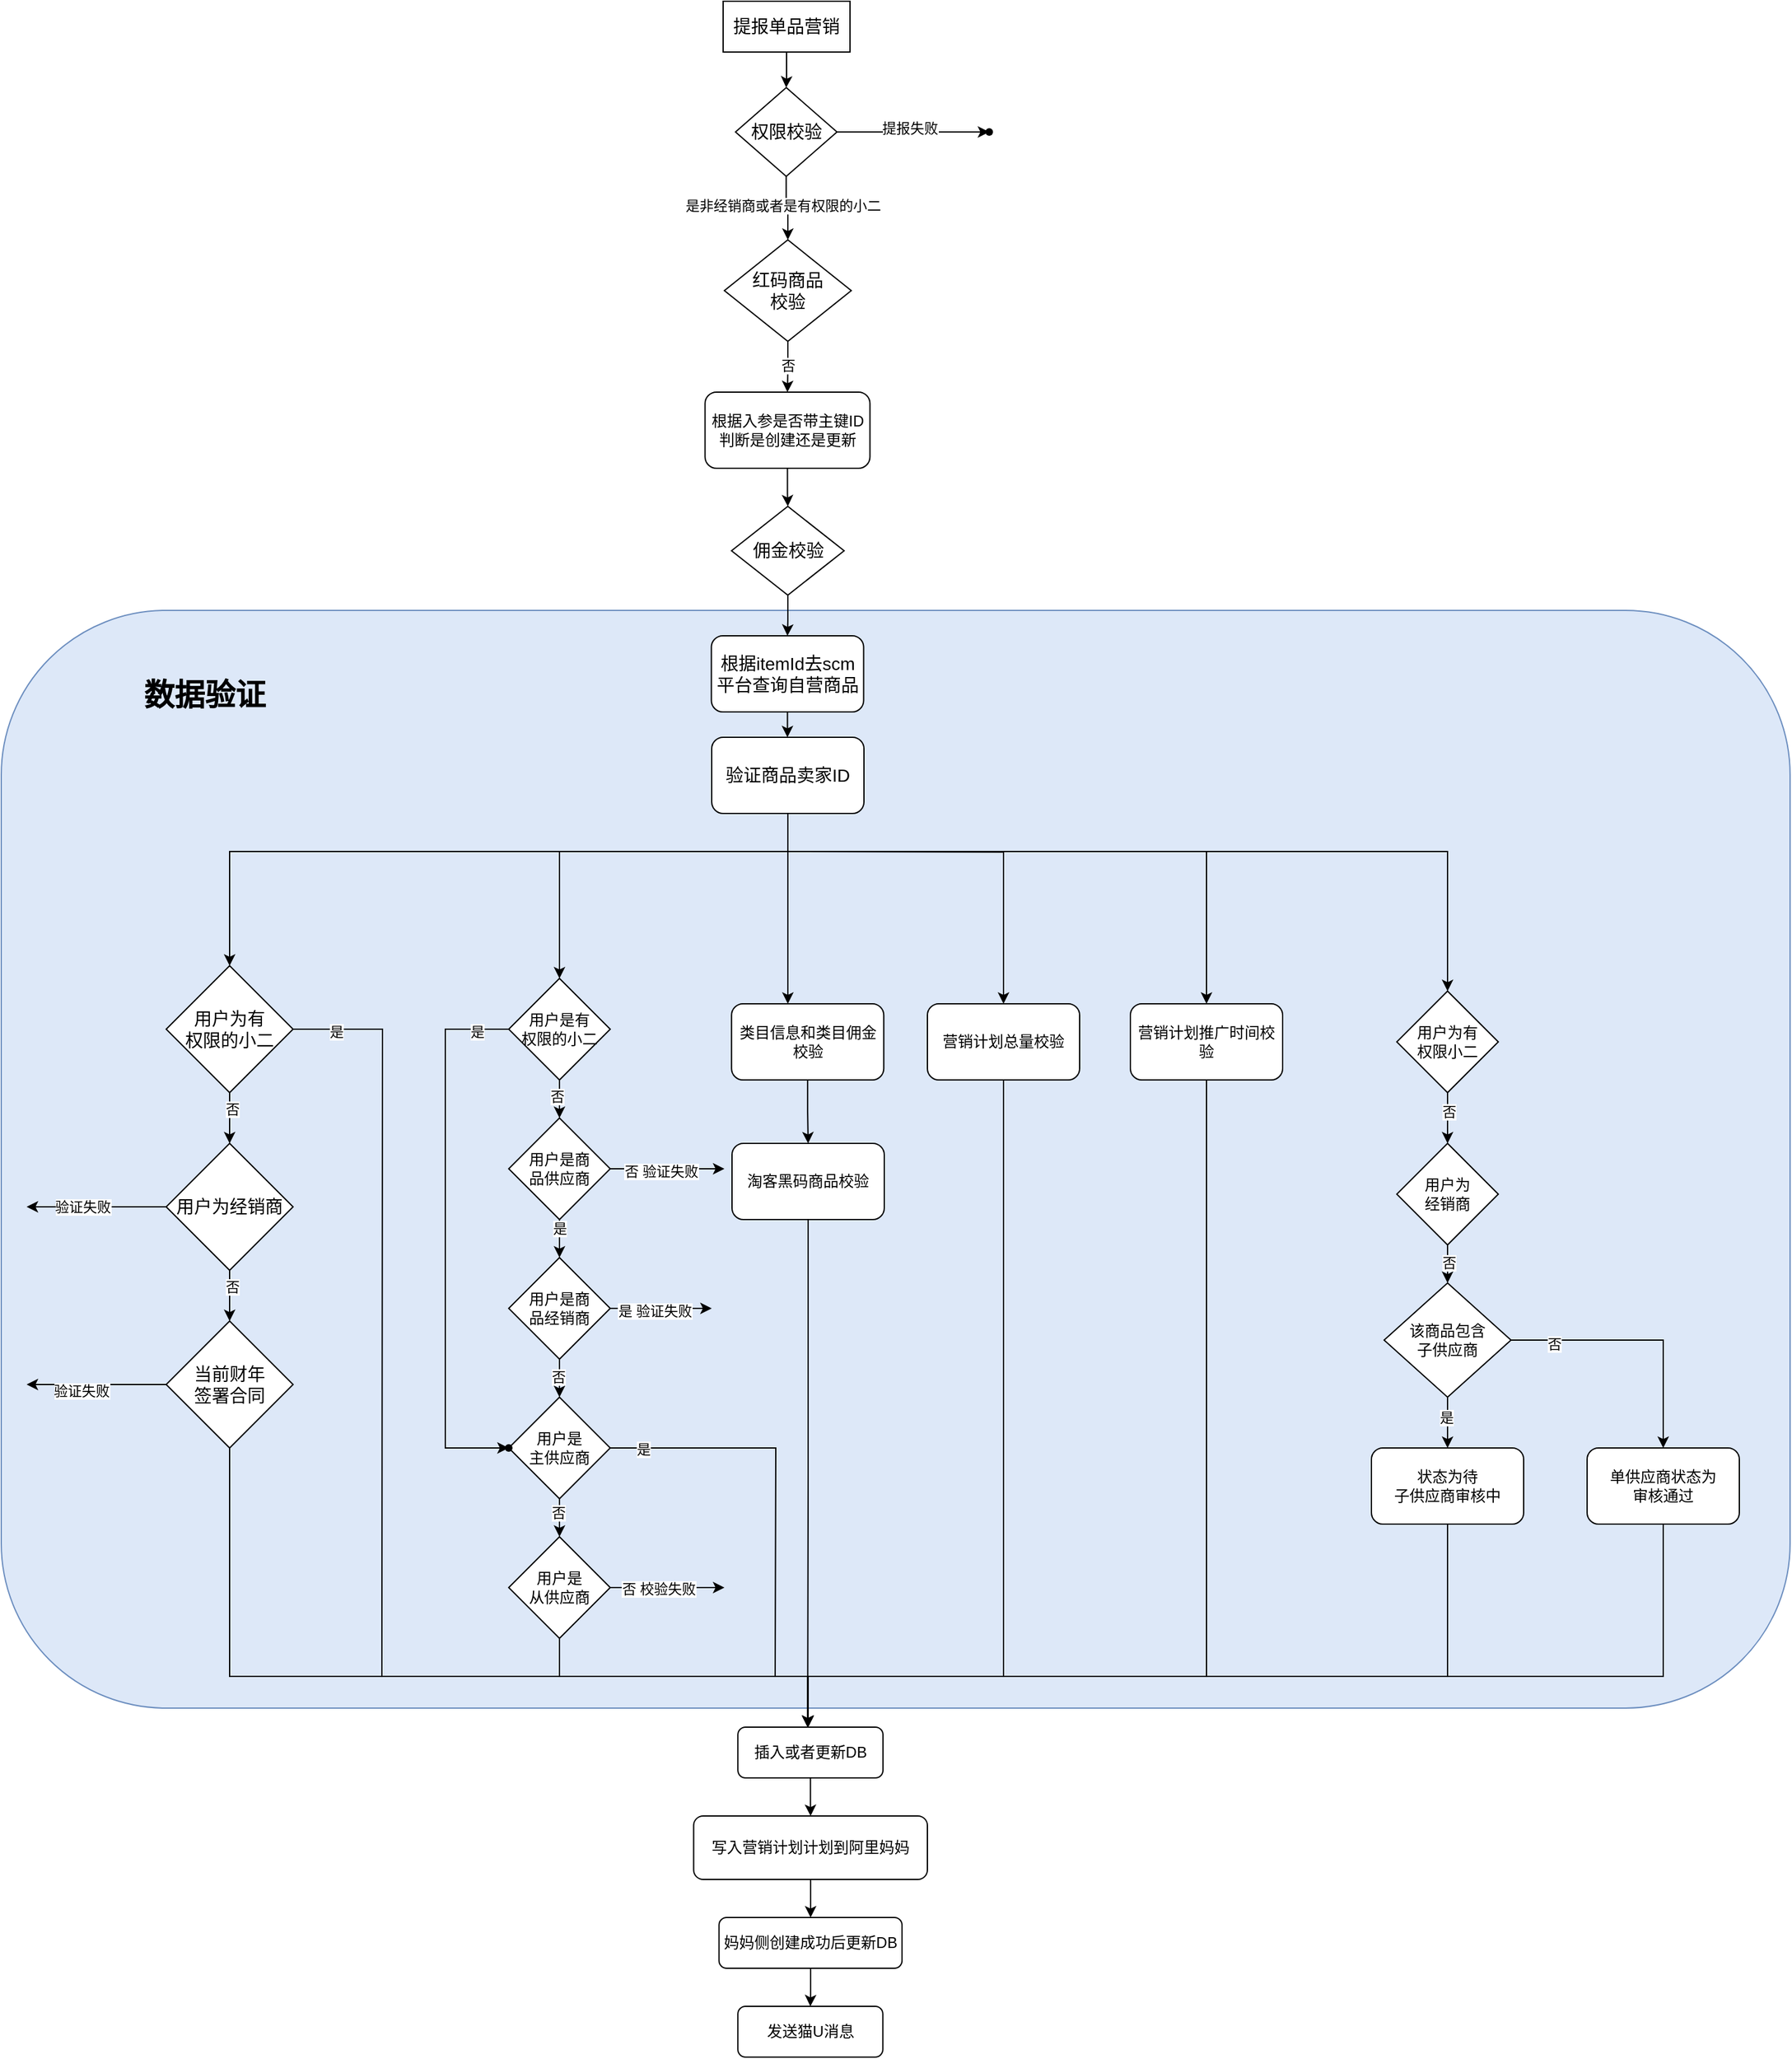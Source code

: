 <mxfile version="21.8.0" type="github">
  <diagram name="第 1 页" id="vyt3zkPWfdMzOAWHLXr0">
    <mxGraphModel dx="2074" dy="1120" grid="1" gridSize="10" guides="1" tooltips="1" connect="1" arrows="1" fold="1" page="1" pageScale="1" pageWidth="4681" pageHeight="3300" math="0" shadow="0">
      <root>
        <mxCell id="0" />
        <mxCell id="1" parent="0" />
        <mxCell id="nDfJRBq8Fqmn5yMmQ9gc-88" value="" style="rounded=1;whiteSpace=wrap;html=1;fillColor=#dde8f8;strokeColor=#6c8ebf;" vertex="1" parent="1">
          <mxGeometry x="400" y="590" width="1410" height="865" as="geometry" />
        </mxCell>
        <mxCell id="nDfJRBq8Fqmn5yMmQ9gc-7" value="" style="edgeStyle=orthogonalEdgeStyle;rounded=0;orthogonalLoop=1;jettySize=auto;html=1;" edge="1" parent="1" source="nDfJRBq8Fqmn5yMmQ9gc-1" target="nDfJRBq8Fqmn5yMmQ9gc-6">
          <mxGeometry relative="1" as="geometry" />
        </mxCell>
        <mxCell id="nDfJRBq8Fqmn5yMmQ9gc-8" value="是非经销商或者是有权限的小二" style="edgeLabel;html=1;align=center;verticalAlign=middle;resizable=0;points=[];" vertex="1" connectable="0" parent="nDfJRBq8Fqmn5yMmQ9gc-7">
          <mxGeometry x="-0.12" y="-3" relative="1" as="geometry">
            <mxPoint as="offset" />
          </mxGeometry>
        </mxCell>
        <mxCell id="nDfJRBq8Fqmn5yMmQ9gc-104" value="" style="edgeStyle=orthogonalEdgeStyle;rounded=0;orthogonalLoop=1;jettySize=auto;html=1;" edge="1" parent="1" source="nDfJRBq8Fqmn5yMmQ9gc-1" target="nDfJRBq8Fqmn5yMmQ9gc-103">
          <mxGeometry relative="1" as="geometry" />
        </mxCell>
        <mxCell id="nDfJRBq8Fqmn5yMmQ9gc-105" value="提报失败" style="edgeLabel;html=1;align=center;verticalAlign=middle;resizable=0;points=[];" vertex="1" connectable="0" parent="nDfJRBq8Fqmn5yMmQ9gc-104">
          <mxGeometry x="-0.051" y="3" relative="1" as="geometry">
            <mxPoint as="offset" />
          </mxGeometry>
        </mxCell>
        <mxCell id="nDfJRBq8Fqmn5yMmQ9gc-1" value="&lt;font style=&quot;font-size: 14px;&quot;&gt;权限校验&lt;/font&gt;" style="rhombus;whiteSpace=wrap;html=1;" vertex="1" parent="1">
          <mxGeometry x="978.74" y="178" width="80" height="70" as="geometry" />
        </mxCell>
        <mxCell id="nDfJRBq8Fqmn5yMmQ9gc-109" value="" style="edgeStyle=orthogonalEdgeStyle;rounded=0;orthogonalLoop=1;jettySize=auto;html=1;" edge="1" parent="1" source="nDfJRBq8Fqmn5yMmQ9gc-6" target="nDfJRBq8Fqmn5yMmQ9gc-108">
          <mxGeometry relative="1" as="geometry" />
        </mxCell>
        <mxCell id="nDfJRBq8Fqmn5yMmQ9gc-110" value="否" style="edgeLabel;html=1;align=center;verticalAlign=middle;resizable=0;points=[];" vertex="1" connectable="0" parent="nDfJRBq8Fqmn5yMmQ9gc-109">
          <mxGeometry x="-0.071" relative="1" as="geometry">
            <mxPoint as="offset" />
          </mxGeometry>
        </mxCell>
        <mxCell id="nDfJRBq8Fqmn5yMmQ9gc-6" value="&lt;font style=&quot;font-size: 14px;&quot;&gt;红码商品&lt;br&gt;校验&lt;/font&gt;" style="rhombus;whiteSpace=wrap;html=1;" vertex="1" parent="1">
          <mxGeometry x="969.99" y="298" width="100" height="80" as="geometry" />
        </mxCell>
        <mxCell id="nDfJRBq8Fqmn5yMmQ9gc-112" value="" style="edgeStyle=orthogonalEdgeStyle;rounded=0;orthogonalLoop=1;jettySize=auto;html=1;" edge="1" parent="1" source="nDfJRBq8Fqmn5yMmQ9gc-11" target="nDfJRBq8Fqmn5yMmQ9gc-12">
          <mxGeometry relative="1" as="geometry" />
        </mxCell>
        <mxCell id="nDfJRBq8Fqmn5yMmQ9gc-11" value="&lt;font style=&quot;&quot;&gt;&lt;font style=&quot;font-size: 14px;&quot;&gt;佣金校验&lt;/font&gt;&lt;br&gt;&lt;/font&gt;" style="rhombus;whiteSpace=wrap;html=1;" vertex="1" parent="1">
          <mxGeometry x="975.61" y="508" width="88.75" height="70" as="geometry" />
        </mxCell>
        <mxCell id="nDfJRBq8Fqmn5yMmQ9gc-113" value="" style="edgeStyle=orthogonalEdgeStyle;rounded=0;orthogonalLoop=1;jettySize=auto;html=1;" edge="1" parent="1" source="nDfJRBq8Fqmn5yMmQ9gc-12" target="nDfJRBq8Fqmn5yMmQ9gc-13">
          <mxGeometry relative="1" as="geometry" />
        </mxCell>
        <mxCell id="nDfJRBq8Fqmn5yMmQ9gc-12" value="&lt;font style=&quot;font-size: 14px;&quot;&gt;根据itemId去scm平台查询自营商品&lt;/font&gt;" style="rounded=1;whiteSpace=wrap;html=1;" vertex="1" parent="1">
          <mxGeometry x="959.74" y="610" width="120" height="60" as="geometry" />
        </mxCell>
        <mxCell id="nDfJRBq8Fqmn5yMmQ9gc-119" value="" style="edgeStyle=orthogonalEdgeStyle;rounded=0;orthogonalLoop=1;jettySize=auto;html=1;entryX=0.5;entryY=0;entryDx=0;entryDy=0;" edge="1" parent="1" source="nDfJRBq8Fqmn5yMmQ9gc-13" target="nDfJRBq8Fqmn5yMmQ9gc-17">
          <mxGeometry relative="1" as="geometry">
            <mxPoint x="1020" y="900" as="targetPoint" />
            <Array as="points">
              <mxPoint x="1020" y="780" />
              <mxPoint x="580" y="780" />
            </Array>
          </mxGeometry>
        </mxCell>
        <mxCell id="nDfJRBq8Fqmn5yMmQ9gc-121" value="" style="edgeStyle=orthogonalEdgeStyle;rounded=0;orthogonalLoop=1;jettySize=auto;html=1;" edge="1" parent="1" source="nDfJRBq8Fqmn5yMmQ9gc-13">
          <mxGeometry relative="1" as="geometry">
            <mxPoint x="840" y="880" as="targetPoint" />
            <Array as="points">
              <mxPoint x="1020" y="780" />
              <mxPoint x="840" y="780" />
            </Array>
          </mxGeometry>
        </mxCell>
        <mxCell id="nDfJRBq8Fqmn5yMmQ9gc-123" value="" style="edgeStyle=orthogonalEdgeStyle;rounded=0;orthogonalLoop=1;jettySize=auto;html=1;entryX=0.5;entryY=0;entryDx=0;entryDy=0;" edge="1" parent="1" target="nDfJRBq8Fqmn5yMmQ9gc-85">
          <mxGeometry relative="1" as="geometry">
            <mxPoint x="1020" y="780" as="sourcePoint" />
            <mxPoint x="1020" y="900" as="targetPoint" />
          </mxGeometry>
        </mxCell>
        <mxCell id="nDfJRBq8Fqmn5yMmQ9gc-125" value="" style="edgeStyle=orthogonalEdgeStyle;rounded=0;orthogonalLoop=1;jettySize=auto;html=1;entryX=0.5;entryY=0;entryDx=0;entryDy=0;" edge="1" parent="1" source="nDfJRBq8Fqmn5yMmQ9gc-13" target="nDfJRBq8Fqmn5yMmQ9gc-89">
          <mxGeometry relative="1" as="geometry">
            <mxPoint x="1020" y="900" as="targetPoint" />
            <Array as="points">
              <mxPoint x="1020" y="780" />
              <mxPoint x="1540" y="780" />
            </Array>
          </mxGeometry>
        </mxCell>
        <mxCell id="nDfJRBq8Fqmn5yMmQ9gc-129" value="" style="edgeStyle=orthogonalEdgeStyle;rounded=0;orthogonalLoop=1;jettySize=auto;html=1;" edge="1" parent="1" source="nDfJRBq8Fqmn5yMmQ9gc-13">
          <mxGeometry relative="1" as="geometry">
            <mxPoint x="1020" y="900" as="targetPoint" />
          </mxGeometry>
        </mxCell>
        <mxCell id="nDfJRBq8Fqmn5yMmQ9gc-131" value="" style="edgeStyle=orthogonalEdgeStyle;rounded=0;orthogonalLoop=1;jettySize=auto;html=1;" edge="1" parent="1" source="nDfJRBq8Fqmn5yMmQ9gc-13">
          <mxGeometry relative="1" as="geometry">
            <mxPoint x="1350" y="900" as="targetPoint" />
            <Array as="points">
              <mxPoint x="1020" y="780" />
              <mxPoint x="1350" y="780" />
            </Array>
          </mxGeometry>
        </mxCell>
        <mxCell id="nDfJRBq8Fqmn5yMmQ9gc-13" value="&lt;font style=&quot;font-size: 14px;&quot;&gt;验证商品卖家ID&lt;/font&gt;" style="rounded=1;whiteSpace=wrap;html=1;" vertex="1" parent="1">
          <mxGeometry x="960" y="690" width="120" height="60" as="geometry" />
        </mxCell>
        <mxCell id="nDfJRBq8Fqmn5yMmQ9gc-20" value="" style="edgeStyle=orthogonalEdgeStyle;rounded=0;orthogonalLoop=1;jettySize=auto;html=1;" edge="1" parent="1" source="nDfJRBq8Fqmn5yMmQ9gc-17" target="nDfJRBq8Fqmn5yMmQ9gc-18">
          <mxGeometry relative="1" as="geometry" />
        </mxCell>
        <mxCell id="nDfJRBq8Fqmn5yMmQ9gc-22" value="否" style="edgeLabel;html=1;align=center;verticalAlign=middle;resizable=0;points=[];" vertex="1" connectable="0" parent="nDfJRBq8Fqmn5yMmQ9gc-20">
          <mxGeometry x="-0.383" y="2" relative="1" as="geometry">
            <mxPoint as="offset" />
          </mxGeometry>
        </mxCell>
        <mxCell id="nDfJRBq8Fqmn5yMmQ9gc-40" value="" style="edgeStyle=orthogonalEdgeStyle;rounded=0;orthogonalLoop=1;jettySize=auto;html=1;endArrow=none;endFill=0;" edge="1" parent="1" source="nDfJRBq8Fqmn5yMmQ9gc-17">
          <mxGeometry relative="1" as="geometry">
            <mxPoint x="700" y="1430" as="targetPoint" />
          </mxGeometry>
        </mxCell>
        <mxCell id="nDfJRBq8Fqmn5yMmQ9gc-41" value="是" style="edgeLabel;html=1;align=center;verticalAlign=middle;resizable=0;points=[];" vertex="1" connectable="0" parent="nDfJRBq8Fqmn5yMmQ9gc-40">
          <mxGeometry x="-0.885" y="-2" relative="1" as="geometry">
            <mxPoint as="offset" />
          </mxGeometry>
        </mxCell>
        <mxCell id="nDfJRBq8Fqmn5yMmQ9gc-17" value="&lt;font style=&quot;font-size: 14px;&quot;&gt;用户为有&lt;br&gt;权限的小二&lt;/font&gt;" style="rhombus;whiteSpace=wrap;html=1;" vertex="1" parent="1">
          <mxGeometry x="530" y="870" width="100" height="100" as="geometry" />
        </mxCell>
        <mxCell id="nDfJRBq8Fqmn5yMmQ9gc-21" value="" style="edgeStyle=orthogonalEdgeStyle;rounded=0;orthogonalLoop=1;jettySize=auto;html=1;" edge="1" parent="1" source="nDfJRBq8Fqmn5yMmQ9gc-18" target="nDfJRBq8Fqmn5yMmQ9gc-19">
          <mxGeometry relative="1" as="geometry" />
        </mxCell>
        <mxCell id="nDfJRBq8Fqmn5yMmQ9gc-24" value="否" style="edgeLabel;html=1;align=center;verticalAlign=middle;resizable=0;points=[];" vertex="1" connectable="0" parent="nDfJRBq8Fqmn5yMmQ9gc-21">
          <mxGeometry x="-0.383" y="2" relative="1" as="geometry">
            <mxPoint as="offset" />
          </mxGeometry>
        </mxCell>
        <mxCell id="nDfJRBq8Fqmn5yMmQ9gc-45" value="" style="edgeStyle=orthogonalEdgeStyle;rounded=0;orthogonalLoop=1;jettySize=auto;html=1;" edge="1" parent="1" source="nDfJRBq8Fqmn5yMmQ9gc-18">
          <mxGeometry relative="1" as="geometry">
            <mxPoint x="420" y="1060" as="targetPoint" />
          </mxGeometry>
        </mxCell>
        <mxCell id="nDfJRBq8Fqmn5yMmQ9gc-46" value="验证失败" style="edgeLabel;html=1;align=center;verticalAlign=middle;resizable=0;points=[];" vertex="1" connectable="0" parent="nDfJRBq8Fqmn5yMmQ9gc-45">
          <mxGeometry x="0.213" y="-1" relative="1" as="geometry">
            <mxPoint as="offset" />
          </mxGeometry>
        </mxCell>
        <mxCell id="nDfJRBq8Fqmn5yMmQ9gc-18" value="&lt;font style=&quot;font-size: 14px;&quot;&gt;用户为经销商&lt;/font&gt;" style="rhombus;whiteSpace=wrap;html=1;" vertex="1" parent="1">
          <mxGeometry x="530" y="1010" width="100" height="100" as="geometry" />
        </mxCell>
        <mxCell id="nDfJRBq8Fqmn5yMmQ9gc-49" value="" style="edgeStyle=orthogonalEdgeStyle;rounded=0;orthogonalLoop=1;jettySize=auto;html=1;" edge="1" parent="1" source="nDfJRBq8Fqmn5yMmQ9gc-19">
          <mxGeometry relative="1" as="geometry">
            <mxPoint x="420" y="1200" as="targetPoint" />
          </mxGeometry>
        </mxCell>
        <mxCell id="nDfJRBq8Fqmn5yMmQ9gc-50" value="验证失败" style="edgeLabel;html=1;align=center;verticalAlign=middle;resizable=0;points=[];" vertex="1" connectable="0" parent="nDfJRBq8Fqmn5yMmQ9gc-49">
          <mxGeometry x="0.23" y="4" relative="1" as="geometry">
            <mxPoint as="offset" />
          </mxGeometry>
        </mxCell>
        <mxCell id="nDfJRBq8Fqmn5yMmQ9gc-139" value="" style="edgeStyle=orthogonalEdgeStyle;rounded=0;orthogonalLoop=1;jettySize=auto;html=1;" edge="1" parent="1" source="nDfJRBq8Fqmn5yMmQ9gc-19">
          <mxGeometry relative="1" as="geometry">
            <mxPoint x="1036" y="1470" as="targetPoint" />
            <Array as="points">
              <mxPoint x="580" y="1430" />
              <mxPoint x="1036" y="1430" />
            </Array>
          </mxGeometry>
        </mxCell>
        <mxCell id="nDfJRBq8Fqmn5yMmQ9gc-19" value="&lt;font style=&quot;font-size: 14px;&quot;&gt;当前财年&lt;br&gt;签署合同&lt;/font&gt;" style="rhombus;whiteSpace=wrap;html=1;" vertex="1" parent="1">
          <mxGeometry x="530" y="1150" width="100" height="100" as="geometry" />
        </mxCell>
        <mxCell id="nDfJRBq8Fqmn5yMmQ9gc-165" value="" style="edgeStyle=orthogonalEdgeStyle;rounded=0;orthogonalLoop=1;jettySize=auto;html=1;" edge="1" parent="1" source="nDfJRBq8Fqmn5yMmQ9gc-25" target="nDfJRBq8Fqmn5yMmQ9gc-160">
          <mxGeometry relative="1" as="geometry" />
        </mxCell>
        <mxCell id="nDfJRBq8Fqmn5yMmQ9gc-25" value="插入或者更新DB" style="rounded=1;whiteSpace=wrap;html=1;" vertex="1" parent="1">
          <mxGeometry x="980.62" y="1470" width="114.38" height="40" as="geometry" />
        </mxCell>
        <mxCell id="nDfJRBq8Fqmn5yMmQ9gc-59" value="" style="edgeStyle=orthogonalEdgeStyle;rounded=0;orthogonalLoop=1;jettySize=auto;html=1;" edge="1" parent="1" source="nDfJRBq8Fqmn5yMmQ9gc-51" target="nDfJRBq8Fqmn5yMmQ9gc-58">
          <mxGeometry relative="1" as="geometry" />
        </mxCell>
        <mxCell id="nDfJRBq8Fqmn5yMmQ9gc-60" value="否" style="edgeLabel;html=1;align=center;verticalAlign=middle;resizable=0;points=[];" vertex="1" connectable="0" parent="nDfJRBq8Fqmn5yMmQ9gc-59">
          <mxGeometry x="0.307" y="-2" relative="1" as="geometry">
            <mxPoint as="offset" />
          </mxGeometry>
        </mxCell>
        <mxCell id="nDfJRBq8Fqmn5yMmQ9gc-75" value="" style="edgeStyle=orthogonalEdgeStyle;rounded=0;orthogonalLoop=1;jettySize=auto;html=1;" edge="1" parent="1" source="nDfJRBq8Fqmn5yMmQ9gc-51" target="nDfJRBq8Fqmn5yMmQ9gc-74">
          <mxGeometry relative="1" as="geometry">
            <Array as="points">
              <mxPoint x="750" y="920" />
              <mxPoint x="750" y="1250" />
            </Array>
          </mxGeometry>
        </mxCell>
        <mxCell id="nDfJRBq8Fqmn5yMmQ9gc-76" value="是" style="edgeLabel;html=1;align=center;verticalAlign=middle;resizable=0;points=[];" vertex="1" connectable="0" parent="nDfJRBq8Fqmn5yMmQ9gc-75">
          <mxGeometry x="-0.884" y="2" relative="1" as="geometry">
            <mxPoint as="offset" />
          </mxGeometry>
        </mxCell>
        <mxCell id="nDfJRBq8Fqmn5yMmQ9gc-51" value="用户是有&lt;br&gt;权限的小二" style="rhombus;whiteSpace=wrap;html=1;" vertex="1" parent="1">
          <mxGeometry x="800" y="880" width="80" height="80" as="geometry" />
        </mxCell>
        <mxCell id="nDfJRBq8Fqmn5yMmQ9gc-56" value="" style="edgeStyle=orthogonalEdgeStyle;rounded=0;orthogonalLoop=1;jettySize=auto;html=1;endArrow=none;endFill=0;" edge="1" parent="1" source="nDfJRBq8Fqmn5yMmQ9gc-52">
          <mxGeometry relative="1" as="geometry">
            <mxPoint x="1010" y="1430" as="targetPoint" />
          </mxGeometry>
        </mxCell>
        <mxCell id="nDfJRBq8Fqmn5yMmQ9gc-57" value="是" style="edgeLabel;html=1;align=center;verticalAlign=middle;resizable=0;points=[];" vertex="1" connectable="0" parent="nDfJRBq8Fqmn5yMmQ9gc-56">
          <mxGeometry x="-0.831" y="-1" relative="1" as="geometry">
            <mxPoint as="offset" />
          </mxGeometry>
        </mxCell>
        <mxCell id="nDfJRBq8Fqmn5yMmQ9gc-81" value="" style="edgeStyle=orthogonalEdgeStyle;rounded=0;orthogonalLoop=1;jettySize=auto;html=1;" edge="1" parent="1" source="nDfJRBq8Fqmn5yMmQ9gc-52" target="nDfJRBq8Fqmn5yMmQ9gc-77">
          <mxGeometry relative="1" as="geometry" />
        </mxCell>
        <mxCell id="nDfJRBq8Fqmn5yMmQ9gc-82" value="否" style="edgeLabel;html=1;align=center;verticalAlign=middle;resizable=0;points=[];" vertex="1" connectable="0" parent="nDfJRBq8Fqmn5yMmQ9gc-81">
          <mxGeometry x="0.24" y="-1" relative="1" as="geometry">
            <mxPoint as="offset" />
          </mxGeometry>
        </mxCell>
        <mxCell id="nDfJRBq8Fqmn5yMmQ9gc-52" value="用户是&lt;br&gt;主供应商" style="rhombus;whiteSpace=wrap;html=1;" vertex="1" parent="1">
          <mxGeometry x="800" y="1210" width="80" height="80" as="geometry" />
        </mxCell>
        <mxCell id="nDfJRBq8Fqmn5yMmQ9gc-63" value="" style="edgeStyle=orthogonalEdgeStyle;rounded=0;orthogonalLoop=1;jettySize=auto;html=1;" edge="1" parent="1" source="nDfJRBq8Fqmn5yMmQ9gc-58" target="nDfJRBq8Fqmn5yMmQ9gc-61">
          <mxGeometry relative="1" as="geometry" />
        </mxCell>
        <mxCell id="nDfJRBq8Fqmn5yMmQ9gc-64" value="是" style="edgeLabel;html=1;align=center;verticalAlign=middle;resizable=0;points=[];" vertex="1" connectable="0" parent="nDfJRBq8Fqmn5yMmQ9gc-63">
          <mxGeometry x="-0.733" relative="1" as="geometry">
            <mxPoint as="offset" />
          </mxGeometry>
        </mxCell>
        <mxCell id="nDfJRBq8Fqmn5yMmQ9gc-72" value="" style="edgeStyle=orthogonalEdgeStyle;rounded=0;orthogonalLoop=1;jettySize=auto;html=1;" edge="1" parent="1" source="nDfJRBq8Fqmn5yMmQ9gc-58">
          <mxGeometry relative="1" as="geometry">
            <mxPoint x="970" y="1030" as="targetPoint" />
          </mxGeometry>
        </mxCell>
        <mxCell id="nDfJRBq8Fqmn5yMmQ9gc-73" value="否 验证失败" style="edgeLabel;html=1;align=center;verticalAlign=middle;resizable=0;points=[];" vertex="1" connectable="0" parent="nDfJRBq8Fqmn5yMmQ9gc-72">
          <mxGeometry x="-0.037" y="-2" relative="1" as="geometry">
            <mxPoint x="-4" as="offset" />
          </mxGeometry>
        </mxCell>
        <mxCell id="nDfJRBq8Fqmn5yMmQ9gc-58" value="用户是商&lt;br&gt;品供应商" style="rhombus;whiteSpace=wrap;html=1;" vertex="1" parent="1">
          <mxGeometry x="800" y="990" width="80" height="80" as="geometry" />
        </mxCell>
        <mxCell id="nDfJRBq8Fqmn5yMmQ9gc-65" value="" style="edgeStyle=orthogonalEdgeStyle;rounded=0;orthogonalLoop=1;jettySize=auto;html=1;" edge="1" parent="1" source="nDfJRBq8Fqmn5yMmQ9gc-61" target="nDfJRBq8Fqmn5yMmQ9gc-52">
          <mxGeometry relative="1" as="geometry" />
        </mxCell>
        <mxCell id="nDfJRBq8Fqmn5yMmQ9gc-66" value="否" style="edgeLabel;html=1;align=center;verticalAlign=middle;resizable=0;points=[];" vertex="1" connectable="0" parent="nDfJRBq8Fqmn5yMmQ9gc-65">
          <mxGeometry x="0.347" y="-1" relative="1" as="geometry">
            <mxPoint as="offset" />
          </mxGeometry>
        </mxCell>
        <mxCell id="nDfJRBq8Fqmn5yMmQ9gc-68" value="" style="edgeStyle=orthogonalEdgeStyle;rounded=0;orthogonalLoop=1;jettySize=auto;html=1;" edge="1" parent="1" source="nDfJRBq8Fqmn5yMmQ9gc-61">
          <mxGeometry relative="1" as="geometry">
            <mxPoint x="960" y="1140" as="targetPoint" />
          </mxGeometry>
        </mxCell>
        <mxCell id="nDfJRBq8Fqmn5yMmQ9gc-70" value="是 验证失败" style="edgeLabel;html=1;align=center;verticalAlign=middle;resizable=0;points=[];" vertex="1" connectable="0" parent="nDfJRBq8Fqmn5yMmQ9gc-68">
          <mxGeometry x="-0.329" y="-2" relative="1" as="geometry">
            <mxPoint x="8" as="offset" />
          </mxGeometry>
        </mxCell>
        <mxCell id="nDfJRBq8Fqmn5yMmQ9gc-61" value="用户是商&lt;br&gt;品经销商" style="rhombus;whiteSpace=wrap;html=1;" vertex="1" parent="1">
          <mxGeometry x="800" y="1100" width="80" height="80" as="geometry" />
        </mxCell>
        <mxCell id="nDfJRBq8Fqmn5yMmQ9gc-74" value="" style="shape=waypoint;sketch=0;size=6;pointerEvents=1;points=[];fillColor=default;resizable=0;rotatable=0;perimeter=centerPerimeter;snapToPoint=1;" vertex="1" parent="1">
          <mxGeometry x="790" y="1240" width="20" height="20" as="geometry" />
        </mxCell>
        <mxCell id="nDfJRBq8Fqmn5yMmQ9gc-79" value="" style="edgeStyle=orthogonalEdgeStyle;rounded=0;orthogonalLoop=1;jettySize=auto;html=1;" edge="1" parent="1" source="nDfJRBq8Fqmn5yMmQ9gc-77">
          <mxGeometry relative="1" as="geometry">
            <mxPoint x="970" y="1360" as="targetPoint" />
          </mxGeometry>
        </mxCell>
        <mxCell id="nDfJRBq8Fqmn5yMmQ9gc-80" value="否 校验失败" style="edgeLabel;html=1;align=center;verticalAlign=middle;resizable=0;points=[];" vertex="1" connectable="0" parent="nDfJRBq8Fqmn5yMmQ9gc-79">
          <mxGeometry x="-0.325" y="-1" relative="1" as="geometry">
            <mxPoint x="7" as="offset" />
          </mxGeometry>
        </mxCell>
        <mxCell id="nDfJRBq8Fqmn5yMmQ9gc-136" value="" style="edgeStyle=orthogonalEdgeStyle;rounded=0;orthogonalLoop=1;jettySize=auto;html=1;" edge="1" parent="1" source="nDfJRBq8Fqmn5yMmQ9gc-77">
          <mxGeometry relative="1" as="geometry">
            <mxPoint x="1035.62" y="1470" as="targetPoint" />
            <Array as="points">
              <mxPoint x="840" y="1430" />
              <mxPoint x="1036" y="1430" />
            </Array>
          </mxGeometry>
        </mxCell>
        <mxCell id="nDfJRBq8Fqmn5yMmQ9gc-77" value="用户是&lt;br&gt;从供应商" style="rhombus;whiteSpace=wrap;html=1;" vertex="1" parent="1">
          <mxGeometry x="800" y="1320" width="80" height="80" as="geometry" />
        </mxCell>
        <mxCell id="nDfJRBq8Fqmn5yMmQ9gc-132" value="" style="edgeStyle=orthogonalEdgeStyle;rounded=0;orthogonalLoop=1;jettySize=auto;html=1;" edge="1" parent="1" source="nDfJRBq8Fqmn5yMmQ9gc-83" target="nDfJRBq8Fqmn5yMmQ9gc-84">
          <mxGeometry relative="1" as="geometry" />
        </mxCell>
        <mxCell id="nDfJRBq8Fqmn5yMmQ9gc-83" value="类目信息和类目佣金校验" style="rounded=1;whiteSpace=wrap;html=1;" vertex="1" parent="1">
          <mxGeometry x="975.62" y="900" width="120" height="60" as="geometry" />
        </mxCell>
        <mxCell id="nDfJRBq8Fqmn5yMmQ9gc-134" value="" style="edgeStyle=orthogonalEdgeStyle;rounded=0;orthogonalLoop=1;jettySize=auto;html=1;" edge="1" parent="1">
          <mxGeometry relative="1" as="geometry">
            <mxPoint x="1036" y="1470" as="sourcePoint" />
            <mxPoint x="1035.62" y="1470" as="targetPoint" />
          </mxGeometry>
        </mxCell>
        <mxCell id="nDfJRBq8Fqmn5yMmQ9gc-84" value="淘客黑码商品校验" style="rounded=1;whiteSpace=wrap;html=1;" vertex="1" parent="1">
          <mxGeometry x="976" y="1010" width="120" height="60" as="geometry" />
        </mxCell>
        <mxCell id="nDfJRBq8Fqmn5yMmQ9gc-142" value="" style="edgeStyle=orthogonalEdgeStyle;rounded=0;orthogonalLoop=1;jettySize=auto;html=1;" edge="1" parent="1" source="nDfJRBq8Fqmn5yMmQ9gc-85">
          <mxGeometry relative="1" as="geometry">
            <mxPoint x="1036" y="1470" as="targetPoint" />
            <Array as="points">
              <mxPoint x="1190" y="1430" />
              <mxPoint x="1036" y="1430" />
            </Array>
          </mxGeometry>
        </mxCell>
        <mxCell id="nDfJRBq8Fqmn5yMmQ9gc-85" value="营销计划总量校验" style="rounded=1;whiteSpace=wrap;html=1;" vertex="1" parent="1">
          <mxGeometry x="1130" y="900" width="120" height="60" as="geometry" />
        </mxCell>
        <mxCell id="nDfJRBq8Fqmn5yMmQ9gc-150" value="" style="edgeStyle=orthogonalEdgeStyle;rounded=0;orthogonalLoop=1;jettySize=auto;html=1;" edge="1" parent="1" source="nDfJRBq8Fqmn5yMmQ9gc-86">
          <mxGeometry relative="1" as="geometry">
            <mxPoint x="1035.62" y="1470" as="targetPoint" />
            <Array as="points">
              <mxPoint x="1350" y="1430" />
              <mxPoint x="1036" y="1430" />
            </Array>
          </mxGeometry>
        </mxCell>
        <mxCell id="nDfJRBq8Fqmn5yMmQ9gc-86" value="营销计划推广时间校验" style="rounded=1;whiteSpace=wrap;html=1;" vertex="1" parent="1">
          <mxGeometry x="1290" y="900" width="120" height="60" as="geometry" />
        </mxCell>
        <mxCell id="nDfJRBq8Fqmn5yMmQ9gc-93" value="" style="edgeStyle=orthogonalEdgeStyle;rounded=0;orthogonalLoop=1;jettySize=auto;html=1;" edge="1" parent="1" source="nDfJRBq8Fqmn5yMmQ9gc-89" target="nDfJRBq8Fqmn5yMmQ9gc-90">
          <mxGeometry relative="1" as="geometry" />
        </mxCell>
        <mxCell id="nDfJRBq8Fqmn5yMmQ9gc-94" value="否" style="edgeLabel;html=1;align=center;verticalAlign=middle;resizable=0;points=[];" vertex="1" connectable="0" parent="nDfJRBq8Fqmn5yMmQ9gc-93">
          <mxGeometry x="-0.25" y="1" relative="1" as="geometry">
            <mxPoint as="offset" />
          </mxGeometry>
        </mxCell>
        <mxCell id="nDfJRBq8Fqmn5yMmQ9gc-89" value="用户为有&lt;br&gt;权限小二" style="rhombus;whiteSpace=wrap;html=1;" vertex="1" parent="1">
          <mxGeometry x="1500" y="890" width="80" height="80" as="geometry" />
        </mxCell>
        <mxCell id="nDfJRBq8Fqmn5yMmQ9gc-95" value="" style="edgeStyle=orthogonalEdgeStyle;rounded=0;orthogonalLoop=1;jettySize=auto;html=1;" edge="1" parent="1" source="nDfJRBq8Fqmn5yMmQ9gc-90" target="nDfJRBq8Fqmn5yMmQ9gc-92">
          <mxGeometry relative="1" as="geometry" />
        </mxCell>
        <mxCell id="nDfJRBq8Fqmn5yMmQ9gc-96" value="否" style="edgeLabel;html=1;align=center;verticalAlign=middle;resizable=0;points=[];" vertex="1" connectable="0" parent="nDfJRBq8Fqmn5yMmQ9gc-95">
          <mxGeometry x="0.36" y="1" relative="1" as="geometry">
            <mxPoint as="offset" />
          </mxGeometry>
        </mxCell>
        <mxCell id="nDfJRBq8Fqmn5yMmQ9gc-90" value="用户为&lt;br&gt;经销商" style="rhombus;whiteSpace=wrap;html=1;" vertex="1" parent="1">
          <mxGeometry x="1500" y="1010" width="80" height="80" as="geometry" />
        </mxCell>
        <mxCell id="nDfJRBq8Fqmn5yMmQ9gc-98" value="" style="edgeStyle=orthogonalEdgeStyle;rounded=0;orthogonalLoop=1;jettySize=auto;html=1;" edge="1" parent="1" source="nDfJRBq8Fqmn5yMmQ9gc-92" target="nDfJRBq8Fqmn5yMmQ9gc-97">
          <mxGeometry relative="1" as="geometry" />
        </mxCell>
        <mxCell id="nDfJRBq8Fqmn5yMmQ9gc-99" value="是" style="edgeLabel;html=1;align=center;verticalAlign=middle;resizable=0;points=[];" vertex="1" connectable="0" parent="nDfJRBq8Fqmn5yMmQ9gc-98">
          <mxGeometry x="-0.2" y="-1" relative="1" as="geometry">
            <mxPoint as="offset" />
          </mxGeometry>
        </mxCell>
        <mxCell id="nDfJRBq8Fqmn5yMmQ9gc-101" value="" style="edgeStyle=orthogonalEdgeStyle;rounded=0;orthogonalLoop=1;jettySize=auto;html=1;entryX=0.5;entryY=0;entryDx=0;entryDy=0;" edge="1" parent="1" source="nDfJRBq8Fqmn5yMmQ9gc-92" target="nDfJRBq8Fqmn5yMmQ9gc-153">
          <mxGeometry relative="1" as="geometry">
            <mxPoint x="1710" y="1260" as="targetPoint" />
          </mxGeometry>
        </mxCell>
        <mxCell id="nDfJRBq8Fqmn5yMmQ9gc-152" value="否" style="edgeLabel;html=1;align=center;verticalAlign=middle;resizable=0;points=[];" vertex="1" connectable="0" parent="nDfJRBq8Fqmn5yMmQ9gc-101">
          <mxGeometry x="-0.67" y="-3" relative="1" as="geometry">
            <mxPoint as="offset" />
          </mxGeometry>
        </mxCell>
        <mxCell id="nDfJRBq8Fqmn5yMmQ9gc-92" value="该商品包含&lt;br&gt;子供应商" style="rhombus;whiteSpace=wrap;html=1;" vertex="1" parent="1">
          <mxGeometry x="1490" y="1120" width="100" height="90" as="geometry" />
        </mxCell>
        <mxCell id="nDfJRBq8Fqmn5yMmQ9gc-148" value="" style="edgeStyle=orthogonalEdgeStyle;rounded=0;orthogonalLoop=1;jettySize=auto;html=1;" edge="1" parent="1" source="nDfJRBq8Fqmn5yMmQ9gc-97">
          <mxGeometry relative="1" as="geometry">
            <mxPoint x="1036" y="1470" as="targetPoint" />
            <Array as="points">
              <mxPoint x="1540" y="1430" />
              <mxPoint x="1036" y="1430" />
            </Array>
          </mxGeometry>
        </mxCell>
        <mxCell id="nDfJRBq8Fqmn5yMmQ9gc-97" value="状态为待&lt;br&gt;子供应商审核中" style="rounded=1;whiteSpace=wrap;html=1;" vertex="1" parent="1">
          <mxGeometry x="1480" y="1250" width="120" height="60" as="geometry" />
        </mxCell>
        <mxCell id="nDfJRBq8Fqmn5yMmQ9gc-103" value="" style="shape=waypoint;sketch=0;size=6;pointerEvents=1;points=[];fillColor=default;resizable=0;rotatable=0;perimeter=centerPerimeter;snapToPoint=1;" vertex="1" parent="1">
          <mxGeometry x="1168.74" y="203" width="20" height="20" as="geometry" />
        </mxCell>
        <mxCell id="nDfJRBq8Fqmn5yMmQ9gc-111" value="" style="edgeStyle=orthogonalEdgeStyle;rounded=0;orthogonalLoop=1;jettySize=auto;html=1;" edge="1" parent="1" source="nDfJRBq8Fqmn5yMmQ9gc-108" target="nDfJRBq8Fqmn5yMmQ9gc-11">
          <mxGeometry relative="1" as="geometry" />
        </mxCell>
        <mxCell id="nDfJRBq8Fqmn5yMmQ9gc-108" value="根据入参是否带主键ID判断是创建还是更新" style="rounded=1;whiteSpace=wrap;html=1;" vertex="1" parent="1">
          <mxGeometry x="954.74" y="418" width="129.99" height="60" as="geometry" />
        </mxCell>
        <mxCell id="nDfJRBq8Fqmn5yMmQ9gc-140" value="" style="edgeStyle=orthogonalEdgeStyle;rounded=0;orthogonalLoop=1;jettySize=auto;html=1;" edge="1" parent="1">
          <mxGeometry relative="1" as="geometry">
            <mxPoint x="1036" y="1470" as="sourcePoint" />
            <mxPoint x="1036" y="1470" as="targetPoint" />
          </mxGeometry>
        </mxCell>
        <mxCell id="nDfJRBq8Fqmn5yMmQ9gc-143" value="" style="edgeStyle=orthogonalEdgeStyle;rounded=0;orthogonalLoop=1;jettySize=auto;html=1;" edge="1" parent="1">
          <mxGeometry relative="1" as="geometry">
            <mxPoint x="1035.62" y="1470" as="sourcePoint" />
            <mxPoint x="1036" y="1470" as="targetPoint" />
          </mxGeometry>
        </mxCell>
        <mxCell id="nDfJRBq8Fqmn5yMmQ9gc-151" value="" style="edgeStyle=orthogonalEdgeStyle;rounded=0;orthogonalLoop=1;jettySize=auto;html=1;" edge="1" parent="1" source="nDfJRBq8Fqmn5yMmQ9gc-84">
          <mxGeometry relative="1" as="geometry">
            <mxPoint x="1036" y="1070" as="sourcePoint" />
            <mxPoint x="1035.62" y="1470" as="targetPoint" />
          </mxGeometry>
        </mxCell>
        <mxCell id="nDfJRBq8Fqmn5yMmQ9gc-156" value="" style="edgeStyle=orthogonalEdgeStyle;rounded=0;orthogonalLoop=1;jettySize=auto;html=1;" edge="1" parent="1" source="nDfJRBq8Fqmn5yMmQ9gc-153">
          <mxGeometry relative="1" as="geometry">
            <mxPoint x="1035.62" y="1470" as="targetPoint" />
            <Array as="points">
              <mxPoint x="1710" y="1430" />
              <mxPoint x="1036" y="1430" />
            </Array>
          </mxGeometry>
        </mxCell>
        <mxCell id="nDfJRBq8Fqmn5yMmQ9gc-153" value="单供应商状态为&lt;br&gt;审核通过" style="rounded=1;whiteSpace=wrap;html=1;" vertex="1" parent="1">
          <mxGeometry x="1650" y="1250" width="120" height="60" as="geometry" />
        </mxCell>
        <mxCell id="nDfJRBq8Fqmn5yMmQ9gc-159" value="" style="edgeStyle=orthogonalEdgeStyle;rounded=0;orthogonalLoop=1;jettySize=auto;html=1;" edge="1" parent="1" source="nDfJRBq8Fqmn5yMmQ9gc-158" target="nDfJRBq8Fqmn5yMmQ9gc-1">
          <mxGeometry relative="1" as="geometry" />
        </mxCell>
        <mxCell id="nDfJRBq8Fqmn5yMmQ9gc-158" value="&lt;font style=&quot;font-size: 14px;&quot;&gt;提报单品营销&lt;/font&gt;" style="rounded=0;whiteSpace=wrap;html=1;" vertex="1" parent="1">
          <mxGeometry x="968.99" y="110" width="100" height="40" as="geometry" />
        </mxCell>
        <mxCell id="nDfJRBq8Fqmn5yMmQ9gc-166" value="" style="edgeStyle=orthogonalEdgeStyle;rounded=0;orthogonalLoop=1;jettySize=auto;html=1;" edge="1" parent="1" source="nDfJRBq8Fqmn5yMmQ9gc-160" target="nDfJRBq8Fqmn5yMmQ9gc-163">
          <mxGeometry relative="1" as="geometry" />
        </mxCell>
        <mxCell id="nDfJRBq8Fqmn5yMmQ9gc-160" value="写入营销计划计划到阿里妈妈" style="rounded=1;whiteSpace=wrap;html=1;" vertex="1" parent="1">
          <mxGeometry x="945.75" y="1540" width="184.25" height="50" as="geometry" />
        </mxCell>
        <mxCell id="nDfJRBq8Fqmn5yMmQ9gc-168" value="" style="edgeStyle=orthogonalEdgeStyle;rounded=0;orthogonalLoop=1;jettySize=auto;html=1;" edge="1" parent="1" source="nDfJRBq8Fqmn5yMmQ9gc-163" target="nDfJRBq8Fqmn5yMmQ9gc-164">
          <mxGeometry relative="1" as="geometry" />
        </mxCell>
        <mxCell id="nDfJRBq8Fqmn5yMmQ9gc-163" value="妈妈侧创建成功后更新DB" style="rounded=1;whiteSpace=wrap;html=1;" vertex="1" parent="1">
          <mxGeometry x="965.75" y="1620" width="144.25" height="40" as="geometry" />
        </mxCell>
        <mxCell id="nDfJRBq8Fqmn5yMmQ9gc-164" value="发送猫U消息" style="rounded=1;whiteSpace=wrap;html=1;" vertex="1" parent="1">
          <mxGeometry x="980.62" y="1690" width="114.25" height="40" as="geometry" />
        </mxCell>
        <mxCell id="nDfJRBq8Fqmn5yMmQ9gc-169" value="&lt;font style=&quot;font-size: 24px;&quot;&gt;数据验证&lt;/font&gt;" style="text;align=center;fontStyle=1;verticalAlign=middle;spacingLeft=3;spacingRight=3;strokeColor=none;rotatable=0;points=[[0,0.5],[1,0.5]];portConstraint=eastwest;html=1;" vertex="1" parent="1">
          <mxGeometry x="520" y="644" width="80" height="26" as="geometry" />
        </mxCell>
      </root>
    </mxGraphModel>
  </diagram>
</mxfile>
